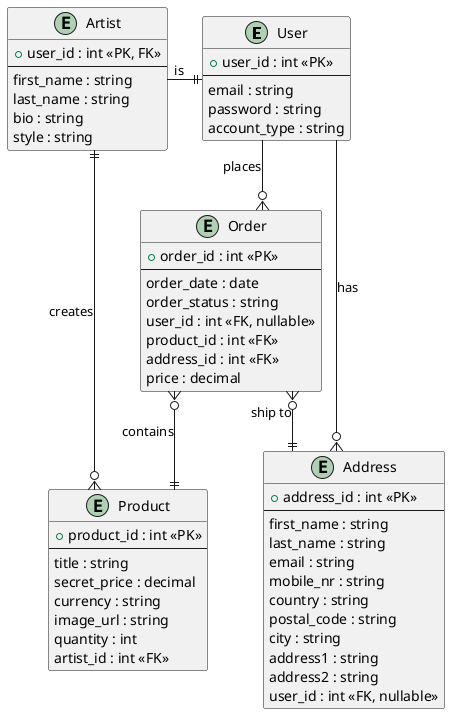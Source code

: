 @startuml
skinparam linetype ortho

' -------------------
' ENTITIES
' -------------------
entity "User" as User {
    + user_id : int <<PK>>
    --
    email : string
    password : string
    account_type : string
}

entity "Artist" as Artist {
    + user_id : int <<PK, FK>>
    --
    first_name : string
    last_name : string
    bio : string
    style : string
}

entity "Product" as Product {
    + product_id : int <<PK>>
    --
    title : string
    secret_price : decimal
    currency : string
    image_url : string
    quantity : int
    artist_id : int <<FK>>
}

entity "Address" as Address {
    + address_id : int <<PK>>
    --
    first_name : string
    last_name : string
    email : string
    mobile_nr : string
    country : string
    postal_code : string
    city : string
    address1 : string
    address2 : string
    user_id : int <<FK, nullable>>
}

entity "Order" as Order {
    + order_id : int <<PK>>
    --
    order_date : date
    order_status : string
    user_id : int <<FK, nullable>>
    product_id : int <<FK>>
    address_id : int <<FK>>
    price : decimal
}

' -------------------
' RELATIONSHIPS
' -------------------
Artist-right-|| User : "is" 
User --o{ Order : "places"
Product }o--|| Artist : "creates"
Order }o--|| Product : "contains"
Order }o--|| Address : "ship to"
User --o{ Address : "has"

@enduml

